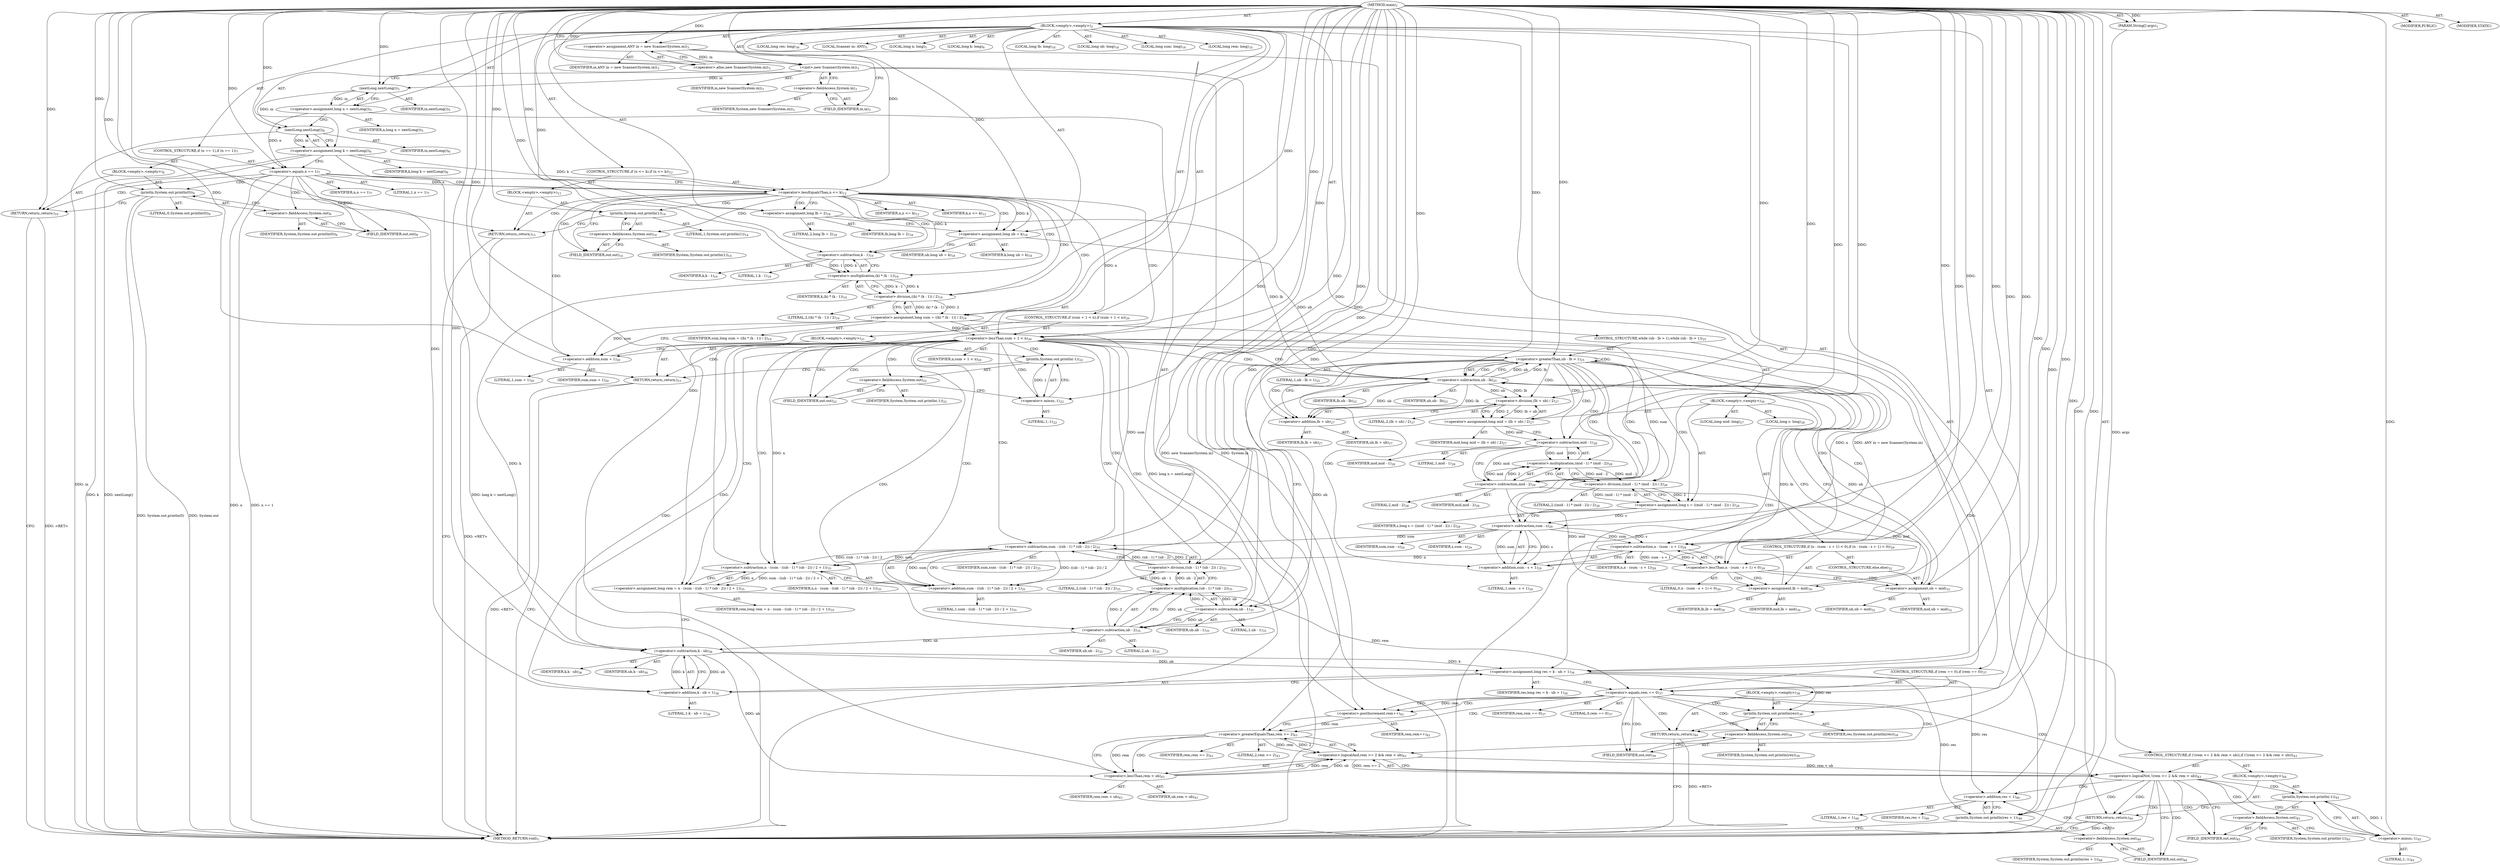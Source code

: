 digraph "main" {  
"19" [label = <(METHOD,main)<SUB>1</SUB>> ]
"20" [label = <(PARAM,String[] args)<SUB>1</SUB>> ]
"21" [label = <(BLOCK,&lt;empty&gt;,&lt;empty&gt;)<SUB>2</SUB>> ]
"4" [label = <(LOCAL,Scanner in: ANY)<SUB>3</SUB>> ]
"22" [label = <(&lt;operator&gt;.assignment,ANY in = new Scanner(System.in))<SUB>3</SUB>> ]
"23" [label = <(IDENTIFIER,in,ANY in = new Scanner(System.in))<SUB>3</SUB>> ]
"24" [label = <(&lt;operator&gt;.alloc,new Scanner(System.in))<SUB>3</SUB>> ]
"25" [label = <(&lt;init&gt;,new Scanner(System.in))<SUB>3</SUB>> ]
"3" [label = <(IDENTIFIER,in,new Scanner(System.in))<SUB>3</SUB>> ]
"26" [label = <(&lt;operator&gt;.fieldAccess,System.in)<SUB>3</SUB>> ]
"27" [label = <(IDENTIFIER,System,new Scanner(System.in))<SUB>3</SUB>> ]
"28" [label = <(FIELD_IDENTIFIER,in,in)<SUB>3</SUB>> ]
"29" [label = <(LOCAL,long n: long)<SUB>5</SUB>> ]
"30" [label = <(&lt;operator&gt;.assignment,long n = nextLong())<SUB>5</SUB>> ]
"31" [label = <(IDENTIFIER,n,long n = nextLong())<SUB>5</SUB>> ]
"32" [label = <(nextLong,nextLong())<SUB>5</SUB>> ]
"33" [label = <(IDENTIFIER,in,nextLong())<SUB>5</SUB>> ]
"34" [label = <(LOCAL,long k: long)<SUB>6</SUB>> ]
"35" [label = <(&lt;operator&gt;.assignment,long k = nextLong())<SUB>6</SUB>> ]
"36" [label = <(IDENTIFIER,k,long k = nextLong())<SUB>6</SUB>> ]
"37" [label = <(nextLong,nextLong())<SUB>6</SUB>> ]
"38" [label = <(IDENTIFIER,in,nextLong())<SUB>6</SUB>> ]
"39" [label = <(CONTROL_STRUCTURE,if (n == 1),if (n == 1))<SUB>7</SUB>> ]
"40" [label = <(&lt;operator&gt;.equals,n == 1)<SUB>7</SUB>> ]
"41" [label = <(IDENTIFIER,n,n == 1)<SUB>7</SUB>> ]
"42" [label = <(LITERAL,1,n == 1)<SUB>7</SUB>> ]
"43" [label = <(BLOCK,&lt;empty&gt;,&lt;empty&gt;)<SUB>8</SUB>> ]
"44" [label = <(println,System.out.println(0))<SUB>9</SUB>> ]
"45" [label = <(&lt;operator&gt;.fieldAccess,System.out)<SUB>9</SUB>> ]
"46" [label = <(IDENTIFIER,System,System.out.println(0))<SUB>9</SUB>> ]
"47" [label = <(FIELD_IDENTIFIER,out,out)<SUB>9</SUB>> ]
"48" [label = <(LITERAL,0,System.out.println(0))<SUB>9</SUB>> ]
"49" [label = <(RETURN,return;,return;)<SUB>10</SUB>> ]
"50" [label = <(CONTROL_STRUCTURE,if (n &lt;= k),if (n &lt;= k))<SUB>12</SUB>> ]
"51" [label = <(&lt;operator&gt;.lessEqualsThan,n &lt;= k)<SUB>12</SUB>> ]
"52" [label = <(IDENTIFIER,n,n &lt;= k)<SUB>12</SUB>> ]
"53" [label = <(IDENTIFIER,k,n &lt;= k)<SUB>12</SUB>> ]
"54" [label = <(BLOCK,&lt;empty&gt;,&lt;empty&gt;)<SUB>13</SUB>> ]
"55" [label = <(println,System.out.println(1))<SUB>14</SUB>> ]
"56" [label = <(&lt;operator&gt;.fieldAccess,System.out)<SUB>14</SUB>> ]
"57" [label = <(IDENTIFIER,System,System.out.println(1))<SUB>14</SUB>> ]
"58" [label = <(FIELD_IDENTIFIER,out,out)<SUB>14</SUB>> ]
"59" [label = <(LITERAL,1,System.out.println(1))<SUB>14</SUB>> ]
"60" [label = <(RETURN,return;,return;)<SUB>15</SUB>> ]
"61" [label = <(LOCAL,long lb: long)<SUB>18</SUB>> ]
"62" [label = <(LOCAL,long ub: long)<SUB>18</SUB>> ]
"63" [label = <(&lt;operator&gt;.assignment,long lb = 2)<SUB>18</SUB>> ]
"64" [label = <(IDENTIFIER,lb,long lb = 2)<SUB>18</SUB>> ]
"65" [label = <(LITERAL,2,long lb = 2)<SUB>18</SUB>> ]
"66" [label = <(&lt;operator&gt;.assignment,long ub = k)<SUB>18</SUB>> ]
"67" [label = <(IDENTIFIER,ub,long ub = k)<SUB>18</SUB>> ]
"68" [label = <(IDENTIFIER,k,long ub = k)<SUB>18</SUB>> ]
"69" [label = <(LOCAL,long sum: long)<SUB>19</SUB>> ]
"70" [label = <(&lt;operator&gt;.assignment,long sum = ((k) * (k - 1)) / 2)<SUB>19</SUB>> ]
"71" [label = <(IDENTIFIER,sum,long sum = ((k) * (k - 1)) / 2)<SUB>19</SUB>> ]
"72" [label = <(&lt;operator&gt;.division,((k) * (k - 1)) / 2)<SUB>19</SUB>> ]
"73" [label = <(&lt;operator&gt;.multiplication,(k) * (k - 1))<SUB>19</SUB>> ]
"74" [label = <(IDENTIFIER,k,(k) * (k - 1))<SUB>19</SUB>> ]
"75" [label = <(&lt;operator&gt;.subtraction,k - 1)<SUB>19</SUB>> ]
"76" [label = <(IDENTIFIER,k,k - 1)<SUB>19</SUB>> ]
"77" [label = <(LITERAL,1,k - 1)<SUB>19</SUB>> ]
"78" [label = <(LITERAL,2,((k) * (k - 1)) / 2)<SUB>19</SUB>> ]
"79" [label = <(CONTROL_STRUCTURE,if (sum + 1 &lt; n),if (sum + 1 &lt; n))<SUB>20</SUB>> ]
"80" [label = <(&lt;operator&gt;.lessThan,sum + 1 &lt; n)<SUB>20</SUB>> ]
"81" [label = <(&lt;operator&gt;.addition,sum + 1)<SUB>20</SUB>> ]
"82" [label = <(IDENTIFIER,sum,sum + 1)<SUB>20</SUB>> ]
"83" [label = <(LITERAL,1,sum + 1)<SUB>20</SUB>> ]
"84" [label = <(IDENTIFIER,n,sum + 1 &lt; n)<SUB>20</SUB>> ]
"85" [label = <(BLOCK,&lt;empty&gt;,&lt;empty&gt;)<SUB>21</SUB>> ]
"86" [label = <(println,System.out.println(-1))<SUB>22</SUB>> ]
"87" [label = <(&lt;operator&gt;.fieldAccess,System.out)<SUB>22</SUB>> ]
"88" [label = <(IDENTIFIER,System,System.out.println(-1))<SUB>22</SUB>> ]
"89" [label = <(FIELD_IDENTIFIER,out,out)<SUB>22</SUB>> ]
"90" [label = <(&lt;operator&gt;.minus,-1)<SUB>22</SUB>> ]
"91" [label = <(LITERAL,1,-1)<SUB>22</SUB>> ]
"92" [label = <(RETURN,return;,return;)<SUB>23</SUB>> ]
"93" [label = <(CONTROL_STRUCTURE,while (ub - lb &gt; 1),while (ub - lb &gt; 1))<SUB>25</SUB>> ]
"94" [label = <(&lt;operator&gt;.greaterThan,ub - lb &gt; 1)<SUB>25</SUB>> ]
"95" [label = <(&lt;operator&gt;.subtraction,ub - lb)<SUB>25</SUB>> ]
"96" [label = <(IDENTIFIER,ub,ub - lb)<SUB>25</SUB>> ]
"97" [label = <(IDENTIFIER,lb,ub - lb)<SUB>25</SUB>> ]
"98" [label = <(LITERAL,1,ub - lb &gt; 1)<SUB>25</SUB>> ]
"99" [label = <(BLOCK,&lt;empty&gt;,&lt;empty&gt;)<SUB>26</SUB>> ]
"100" [label = <(LOCAL,long mid: long)<SUB>27</SUB>> ]
"101" [label = <(&lt;operator&gt;.assignment,long mid = (lb + ub) / 2)<SUB>27</SUB>> ]
"102" [label = <(IDENTIFIER,mid,long mid = (lb + ub) / 2)<SUB>27</SUB>> ]
"103" [label = <(&lt;operator&gt;.division,(lb + ub) / 2)<SUB>27</SUB>> ]
"104" [label = <(&lt;operator&gt;.addition,lb + ub)<SUB>27</SUB>> ]
"105" [label = <(IDENTIFIER,lb,lb + ub)<SUB>27</SUB>> ]
"106" [label = <(IDENTIFIER,ub,lb + ub)<SUB>27</SUB>> ]
"107" [label = <(LITERAL,2,(lb + ub) / 2)<SUB>27</SUB>> ]
"108" [label = <(LOCAL,long s: long)<SUB>28</SUB>> ]
"109" [label = <(&lt;operator&gt;.assignment,long s = ((mid - 1) * (mid - 2)) / 2)<SUB>28</SUB>> ]
"110" [label = <(IDENTIFIER,s,long s = ((mid - 1) * (mid - 2)) / 2)<SUB>28</SUB>> ]
"111" [label = <(&lt;operator&gt;.division,((mid - 1) * (mid - 2)) / 2)<SUB>28</SUB>> ]
"112" [label = <(&lt;operator&gt;.multiplication,(mid - 1) * (mid - 2))<SUB>28</SUB>> ]
"113" [label = <(&lt;operator&gt;.subtraction,mid - 1)<SUB>28</SUB>> ]
"114" [label = <(IDENTIFIER,mid,mid - 1)<SUB>28</SUB>> ]
"115" [label = <(LITERAL,1,mid - 1)<SUB>28</SUB>> ]
"116" [label = <(&lt;operator&gt;.subtraction,mid - 2)<SUB>28</SUB>> ]
"117" [label = <(IDENTIFIER,mid,mid - 2)<SUB>28</SUB>> ]
"118" [label = <(LITERAL,2,mid - 2)<SUB>28</SUB>> ]
"119" [label = <(LITERAL,2,((mid - 1) * (mid - 2)) / 2)<SUB>28</SUB>> ]
"120" [label = <(CONTROL_STRUCTURE,if (n - (sum - s + 1) &lt; 0),if (n - (sum - s + 1) &lt; 0))<SUB>29</SUB>> ]
"121" [label = <(&lt;operator&gt;.lessThan,n - (sum - s + 1) &lt; 0)<SUB>29</SUB>> ]
"122" [label = <(&lt;operator&gt;.subtraction,n - (sum - s + 1))<SUB>29</SUB>> ]
"123" [label = <(IDENTIFIER,n,n - (sum - s + 1))<SUB>29</SUB>> ]
"124" [label = <(&lt;operator&gt;.addition,sum - s + 1)<SUB>29</SUB>> ]
"125" [label = <(&lt;operator&gt;.subtraction,sum - s)<SUB>29</SUB>> ]
"126" [label = <(IDENTIFIER,sum,sum - s)<SUB>29</SUB>> ]
"127" [label = <(IDENTIFIER,s,sum - s)<SUB>29</SUB>> ]
"128" [label = <(LITERAL,1,sum - s + 1)<SUB>29</SUB>> ]
"129" [label = <(LITERAL,0,n - (sum - s + 1) &lt; 0)<SUB>29</SUB>> ]
"130" [label = <(&lt;operator&gt;.assignment,lb = mid)<SUB>30</SUB>> ]
"131" [label = <(IDENTIFIER,lb,lb = mid)<SUB>30</SUB>> ]
"132" [label = <(IDENTIFIER,mid,lb = mid)<SUB>30</SUB>> ]
"133" [label = <(CONTROL_STRUCTURE,else,else)<SUB>32</SUB>> ]
"134" [label = <(&lt;operator&gt;.assignment,ub = mid)<SUB>32</SUB>> ]
"135" [label = <(IDENTIFIER,ub,ub = mid)<SUB>32</SUB>> ]
"136" [label = <(IDENTIFIER,mid,ub = mid)<SUB>32</SUB>> ]
"137" [label = <(LOCAL,long rem: long)<SUB>35</SUB>> ]
"138" [label = <(&lt;operator&gt;.assignment,long rem = n - (sum - ((ub - 1) * (ub - 2)) / 2 + 1))<SUB>35</SUB>> ]
"139" [label = <(IDENTIFIER,rem,long rem = n - (sum - ((ub - 1) * (ub - 2)) / 2 + 1))<SUB>35</SUB>> ]
"140" [label = <(&lt;operator&gt;.subtraction,n - (sum - ((ub - 1) * (ub - 2)) / 2 + 1))<SUB>35</SUB>> ]
"141" [label = <(IDENTIFIER,n,n - (sum - ((ub - 1) * (ub - 2)) / 2 + 1))<SUB>35</SUB>> ]
"142" [label = <(&lt;operator&gt;.addition,sum - ((ub - 1) * (ub - 2)) / 2 + 1)<SUB>35</SUB>> ]
"143" [label = <(&lt;operator&gt;.subtraction,sum - ((ub - 1) * (ub - 2)) / 2)<SUB>35</SUB>> ]
"144" [label = <(IDENTIFIER,sum,sum - ((ub - 1) * (ub - 2)) / 2)<SUB>35</SUB>> ]
"145" [label = <(&lt;operator&gt;.division,((ub - 1) * (ub - 2)) / 2)<SUB>35</SUB>> ]
"146" [label = <(&lt;operator&gt;.multiplication,(ub - 1) * (ub - 2))<SUB>35</SUB>> ]
"147" [label = <(&lt;operator&gt;.subtraction,ub - 1)<SUB>35</SUB>> ]
"148" [label = <(IDENTIFIER,ub,ub - 1)<SUB>35</SUB>> ]
"149" [label = <(LITERAL,1,ub - 1)<SUB>35</SUB>> ]
"150" [label = <(&lt;operator&gt;.subtraction,ub - 2)<SUB>35</SUB>> ]
"151" [label = <(IDENTIFIER,ub,ub - 2)<SUB>35</SUB>> ]
"152" [label = <(LITERAL,2,ub - 2)<SUB>35</SUB>> ]
"153" [label = <(LITERAL,2,((ub - 1) * (ub - 2)) / 2)<SUB>35</SUB>> ]
"154" [label = <(LITERAL,1,sum - ((ub - 1) * (ub - 2)) / 2 + 1)<SUB>35</SUB>> ]
"155" [label = <(LOCAL,long res: long)<SUB>36</SUB>> ]
"156" [label = <(&lt;operator&gt;.assignment,long res = k - ub + 1)<SUB>36</SUB>> ]
"157" [label = <(IDENTIFIER,res,long res = k - ub + 1)<SUB>36</SUB>> ]
"158" [label = <(&lt;operator&gt;.addition,k - ub + 1)<SUB>36</SUB>> ]
"159" [label = <(&lt;operator&gt;.subtraction,k - ub)<SUB>36</SUB>> ]
"160" [label = <(IDENTIFIER,k,k - ub)<SUB>36</SUB>> ]
"161" [label = <(IDENTIFIER,ub,k - ub)<SUB>36</SUB>> ]
"162" [label = <(LITERAL,1,k - ub + 1)<SUB>36</SUB>> ]
"163" [label = <(CONTROL_STRUCTURE,if (rem == 0),if (rem == 0))<SUB>37</SUB>> ]
"164" [label = <(&lt;operator&gt;.equals,rem == 0)<SUB>37</SUB>> ]
"165" [label = <(IDENTIFIER,rem,rem == 0)<SUB>37</SUB>> ]
"166" [label = <(LITERAL,0,rem == 0)<SUB>37</SUB>> ]
"167" [label = <(BLOCK,&lt;empty&gt;,&lt;empty&gt;)<SUB>38</SUB>> ]
"168" [label = <(println,System.out.println(res))<SUB>39</SUB>> ]
"169" [label = <(&lt;operator&gt;.fieldAccess,System.out)<SUB>39</SUB>> ]
"170" [label = <(IDENTIFIER,System,System.out.println(res))<SUB>39</SUB>> ]
"171" [label = <(FIELD_IDENTIFIER,out,out)<SUB>39</SUB>> ]
"172" [label = <(IDENTIFIER,res,System.out.println(res))<SUB>39</SUB>> ]
"173" [label = <(RETURN,return;,return;)<SUB>40</SUB>> ]
"174" [label = <(&lt;operator&gt;.postIncrement,rem++)<SUB>42</SUB>> ]
"175" [label = <(IDENTIFIER,rem,rem++)<SUB>42</SUB>> ]
"176" [label = <(CONTROL_STRUCTURE,if (!(rem &gt;= 2 &amp;&amp; rem &lt; ub)),if (!(rem &gt;= 2 &amp;&amp; rem &lt; ub)))<SUB>43</SUB>> ]
"177" [label = <(&lt;operator&gt;.logicalNot,!(rem &gt;= 2 &amp;&amp; rem &lt; ub))<SUB>43</SUB>> ]
"178" [label = <(&lt;operator&gt;.logicalAnd,rem &gt;= 2 &amp;&amp; rem &lt; ub)<SUB>43</SUB>> ]
"179" [label = <(&lt;operator&gt;.greaterEqualsThan,rem &gt;= 2)<SUB>43</SUB>> ]
"180" [label = <(IDENTIFIER,rem,rem &gt;= 2)<SUB>43</SUB>> ]
"181" [label = <(LITERAL,2,rem &gt;= 2)<SUB>43</SUB>> ]
"182" [label = <(&lt;operator&gt;.lessThan,rem &lt; ub)<SUB>43</SUB>> ]
"183" [label = <(IDENTIFIER,rem,rem &lt; ub)<SUB>43</SUB>> ]
"184" [label = <(IDENTIFIER,ub,rem &lt; ub)<SUB>43</SUB>> ]
"185" [label = <(BLOCK,&lt;empty&gt;,&lt;empty&gt;)<SUB>44</SUB>> ]
"186" [label = <(println,System.out.println(-1))<SUB>45</SUB>> ]
"187" [label = <(&lt;operator&gt;.fieldAccess,System.out)<SUB>45</SUB>> ]
"188" [label = <(IDENTIFIER,System,System.out.println(-1))<SUB>45</SUB>> ]
"189" [label = <(FIELD_IDENTIFIER,out,out)<SUB>45</SUB>> ]
"190" [label = <(&lt;operator&gt;.minus,-1)<SUB>45</SUB>> ]
"191" [label = <(LITERAL,1,-1)<SUB>45</SUB>> ]
"192" [label = <(RETURN,return;,return;)<SUB>46</SUB>> ]
"193" [label = <(println,System.out.println(res + 1))<SUB>48</SUB>> ]
"194" [label = <(&lt;operator&gt;.fieldAccess,System.out)<SUB>48</SUB>> ]
"195" [label = <(IDENTIFIER,System,System.out.println(res + 1))<SUB>48</SUB>> ]
"196" [label = <(FIELD_IDENTIFIER,out,out)<SUB>48</SUB>> ]
"197" [label = <(&lt;operator&gt;.addition,res + 1)<SUB>48</SUB>> ]
"198" [label = <(IDENTIFIER,res,res + 1)<SUB>48</SUB>> ]
"199" [label = <(LITERAL,1,res + 1)<SUB>48</SUB>> ]
"200" [label = <(MODIFIER,PUBLIC)> ]
"201" [label = <(MODIFIER,STATIC)> ]
"202" [label = <(METHOD_RETURN,void)<SUB>1</SUB>> ]
  "19" -> "20"  [ label = "AST: "] 
  "19" -> "21"  [ label = "AST: "] 
  "19" -> "200"  [ label = "AST: "] 
  "19" -> "201"  [ label = "AST: "] 
  "19" -> "202"  [ label = "AST: "] 
  "21" -> "4"  [ label = "AST: "] 
  "21" -> "22"  [ label = "AST: "] 
  "21" -> "25"  [ label = "AST: "] 
  "21" -> "29"  [ label = "AST: "] 
  "21" -> "30"  [ label = "AST: "] 
  "21" -> "34"  [ label = "AST: "] 
  "21" -> "35"  [ label = "AST: "] 
  "21" -> "39"  [ label = "AST: "] 
  "21" -> "50"  [ label = "AST: "] 
  "21" -> "61"  [ label = "AST: "] 
  "21" -> "62"  [ label = "AST: "] 
  "21" -> "63"  [ label = "AST: "] 
  "21" -> "66"  [ label = "AST: "] 
  "21" -> "69"  [ label = "AST: "] 
  "21" -> "70"  [ label = "AST: "] 
  "21" -> "79"  [ label = "AST: "] 
  "21" -> "93"  [ label = "AST: "] 
  "21" -> "137"  [ label = "AST: "] 
  "21" -> "138"  [ label = "AST: "] 
  "21" -> "155"  [ label = "AST: "] 
  "21" -> "156"  [ label = "AST: "] 
  "21" -> "163"  [ label = "AST: "] 
  "21" -> "174"  [ label = "AST: "] 
  "21" -> "176"  [ label = "AST: "] 
  "21" -> "193"  [ label = "AST: "] 
  "22" -> "23"  [ label = "AST: "] 
  "22" -> "24"  [ label = "AST: "] 
  "25" -> "3"  [ label = "AST: "] 
  "25" -> "26"  [ label = "AST: "] 
  "26" -> "27"  [ label = "AST: "] 
  "26" -> "28"  [ label = "AST: "] 
  "30" -> "31"  [ label = "AST: "] 
  "30" -> "32"  [ label = "AST: "] 
  "32" -> "33"  [ label = "AST: "] 
  "35" -> "36"  [ label = "AST: "] 
  "35" -> "37"  [ label = "AST: "] 
  "37" -> "38"  [ label = "AST: "] 
  "39" -> "40"  [ label = "AST: "] 
  "39" -> "43"  [ label = "AST: "] 
  "40" -> "41"  [ label = "AST: "] 
  "40" -> "42"  [ label = "AST: "] 
  "43" -> "44"  [ label = "AST: "] 
  "43" -> "49"  [ label = "AST: "] 
  "44" -> "45"  [ label = "AST: "] 
  "44" -> "48"  [ label = "AST: "] 
  "45" -> "46"  [ label = "AST: "] 
  "45" -> "47"  [ label = "AST: "] 
  "50" -> "51"  [ label = "AST: "] 
  "50" -> "54"  [ label = "AST: "] 
  "51" -> "52"  [ label = "AST: "] 
  "51" -> "53"  [ label = "AST: "] 
  "54" -> "55"  [ label = "AST: "] 
  "54" -> "60"  [ label = "AST: "] 
  "55" -> "56"  [ label = "AST: "] 
  "55" -> "59"  [ label = "AST: "] 
  "56" -> "57"  [ label = "AST: "] 
  "56" -> "58"  [ label = "AST: "] 
  "63" -> "64"  [ label = "AST: "] 
  "63" -> "65"  [ label = "AST: "] 
  "66" -> "67"  [ label = "AST: "] 
  "66" -> "68"  [ label = "AST: "] 
  "70" -> "71"  [ label = "AST: "] 
  "70" -> "72"  [ label = "AST: "] 
  "72" -> "73"  [ label = "AST: "] 
  "72" -> "78"  [ label = "AST: "] 
  "73" -> "74"  [ label = "AST: "] 
  "73" -> "75"  [ label = "AST: "] 
  "75" -> "76"  [ label = "AST: "] 
  "75" -> "77"  [ label = "AST: "] 
  "79" -> "80"  [ label = "AST: "] 
  "79" -> "85"  [ label = "AST: "] 
  "80" -> "81"  [ label = "AST: "] 
  "80" -> "84"  [ label = "AST: "] 
  "81" -> "82"  [ label = "AST: "] 
  "81" -> "83"  [ label = "AST: "] 
  "85" -> "86"  [ label = "AST: "] 
  "85" -> "92"  [ label = "AST: "] 
  "86" -> "87"  [ label = "AST: "] 
  "86" -> "90"  [ label = "AST: "] 
  "87" -> "88"  [ label = "AST: "] 
  "87" -> "89"  [ label = "AST: "] 
  "90" -> "91"  [ label = "AST: "] 
  "93" -> "94"  [ label = "AST: "] 
  "93" -> "99"  [ label = "AST: "] 
  "94" -> "95"  [ label = "AST: "] 
  "94" -> "98"  [ label = "AST: "] 
  "95" -> "96"  [ label = "AST: "] 
  "95" -> "97"  [ label = "AST: "] 
  "99" -> "100"  [ label = "AST: "] 
  "99" -> "101"  [ label = "AST: "] 
  "99" -> "108"  [ label = "AST: "] 
  "99" -> "109"  [ label = "AST: "] 
  "99" -> "120"  [ label = "AST: "] 
  "101" -> "102"  [ label = "AST: "] 
  "101" -> "103"  [ label = "AST: "] 
  "103" -> "104"  [ label = "AST: "] 
  "103" -> "107"  [ label = "AST: "] 
  "104" -> "105"  [ label = "AST: "] 
  "104" -> "106"  [ label = "AST: "] 
  "109" -> "110"  [ label = "AST: "] 
  "109" -> "111"  [ label = "AST: "] 
  "111" -> "112"  [ label = "AST: "] 
  "111" -> "119"  [ label = "AST: "] 
  "112" -> "113"  [ label = "AST: "] 
  "112" -> "116"  [ label = "AST: "] 
  "113" -> "114"  [ label = "AST: "] 
  "113" -> "115"  [ label = "AST: "] 
  "116" -> "117"  [ label = "AST: "] 
  "116" -> "118"  [ label = "AST: "] 
  "120" -> "121"  [ label = "AST: "] 
  "120" -> "130"  [ label = "AST: "] 
  "120" -> "133"  [ label = "AST: "] 
  "121" -> "122"  [ label = "AST: "] 
  "121" -> "129"  [ label = "AST: "] 
  "122" -> "123"  [ label = "AST: "] 
  "122" -> "124"  [ label = "AST: "] 
  "124" -> "125"  [ label = "AST: "] 
  "124" -> "128"  [ label = "AST: "] 
  "125" -> "126"  [ label = "AST: "] 
  "125" -> "127"  [ label = "AST: "] 
  "130" -> "131"  [ label = "AST: "] 
  "130" -> "132"  [ label = "AST: "] 
  "133" -> "134"  [ label = "AST: "] 
  "134" -> "135"  [ label = "AST: "] 
  "134" -> "136"  [ label = "AST: "] 
  "138" -> "139"  [ label = "AST: "] 
  "138" -> "140"  [ label = "AST: "] 
  "140" -> "141"  [ label = "AST: "] 
  "140" -> "142"  [ label = "AST: "] 
  "142" -> "143"  [ label = "AST: "] 
  "142" -> "154"  [ label = "AST: "] 
  "143" -> "144"  [ label = "AST: "] 
  "143" -> "145"  [ label = "AST: "] 
  "145" -> "146"  [ label = "AST: "] 
  "145" -> "153"  [ label = "AST: "] 
  "146" -> "147"  [ label = "AST: "] 
  "146" -> "150"  [ label = "AST: "] 
  "147" -> "148"  [ label = "AST: "] 
  "147" -> "149"  [ label = "AST: "] 
  "150" -> "151"  [ label = "AST: "] 
  "150" -> "152"  [ label = "AST: "] 
  "156" -> "157"  [ label = "AST: "] 
  "156" -> "158"  [ label = "AST: "] 
  "158" -> "159"  [ label = "AST: "] 
  "158" -> "162"  [ label = "AST: "] 
  "159" -> "160"  [ label = "AST: "] 
  "159" -> "161"  [ label = "AST: "] 
  "163" -> "164"  [ label = "AST: "] 
  "163" -> "167"  [ label = "AST: "] 
  "164" -> "165"  [ label = "AST: "] 
  "164" -> "166"  [ label = "AST: "] 
  "167" -> "168"  [ label = "AST: "] 
  "167" -> "173"  [ label = "AST: "] 
  "168" -> "169"  [ label = "AST: "] 
  "168" -> "172"  [ label = "AST: "] 
  "169" -> "170"  [ label = "AST: "] 
  "169" -> "171"  [ label = "AST: "] 
  "174" -> "175"  [ label = "AST: "] 
  "176" -> "177"  [ label = "AST: "] 
  "176" -> "185"  [ label = "AST: "] 
  "177" -> "178"  [ label = "AST: "] 
  "178" -> "179"  [ label = "AST: "] 
  "178" -> "182"  [ label = "AST: "] 
  "179" -> "180"  [ label = "AST: "] 
  "179" -> "181"  [ label = "AST: "] 
  "182" -> "183"  [ label = "AST: "] 
  "182" -> "184"  [ label = "AST: "] 
  "185" -> "186"  [ label = "AST: "] 
  "185" -> "192"  [ label = "AST: "] 
  "186" -> "187"  [ label = "AST: "] 
  "186" -> "190"  [ label = "AST: "] 
  "187" -> "188"  [ label = "AST: "] 
  "187" -> "189"  [ label = "AST: "] 
  "190" -> "191"  [ label = "AST: "] 
  "193" -> "194"  [ label = "AST: "] 
  "193" -> "197"  [ label = "AST: "] 
  "194" -> "195"  [ label = "AST: "] 
  "194" -> "196"  [ label = "AST: "] 
  "197" -> "198"  [ label = "AST: "] 
  "197" -> "199"  [ label = "AST: "] 
  "22" -> "28"  [ label = "CFG: "] 
  "25" -> "32"  [ label = "CFG: "] 
  "30" -> "37"  [ label = "CFG: "] 
  "35" -> "40"  [ label = "CFG: "] 
  "63" -> "66"  [ label = "CFG: "] 
  "66" -> "75"  [ label = "CFG: "] 
  "70" -> "81"  [ label = "CFG: "] 
  "138" -> "159"  [ label = "CFG: "] 
  "156" -> "164"  [ label = "CFG: "] 
  "174" -> "179"  [ label = "CFG: "] 
  "193" -> "202"  [ label = "CFG: "] 
  "24" -> "22"  [ label = "CFG: "] 
  "26" -> "25"  [ label = "CFG: "] 
  "32" -> "30"  [ label = "CFG: "] 
  "37" -> "35"  [ label = "CFG: "] 
  "40" -> "47"  [ label = "CFG: "] 
  "40" -> "51"  [ label = "CFG: "] 
  "51" -> "58"  [ label = "CFG: "] 
  "51" -> "63"  [ label = "CFG: "] 
  "72" -> "70"  [ label = "CFG: "] 
  "80" -> "89"  [ label = "CFG: "] 
  "80" -> "95"  [ label = "CFG: "] 
  "94" -> "104"  [ label = "CFG: "] 
  "94" -> "147"  [ label = "CFG: "] 
  "140" -> "138"  [ label = "CFG: "] 
  "158" -> "156"  [ label = "CFG: "] 
  "164" -> "171"  [ label = "CFG: "] 
  "164" -> "174"  [ label = "CFG: "] 
  "177" -> "189"  [ label = "CFG: "] 
  "177" -> "196"  [ label = "CFG: "] 
  "194" -> "197"  [ label = "CFG: "] 
  "197" -> "193"  [ label = "CFG: "] 
  "28" -> "26"  [ label = "CFG: "] 
  "44" -> "49"  [ label = "CFG: "] 
  "49" -> "202"  [ label = "CFG: "] 
  "55" -> "60"  [ label = "CFG: "] 
  "60" -> "202"  [ label = "CFG: "] 
  "73" -> "72"  [ label = "CFG: "] 
  "81" -> "80"  [ label = "CFG: "] 
  "86" -> "92"  [ label = "CFG: "] 
  "92" -> "202"  [ label = "CFG: "] 
  "95" -> "94"  [ label = "CFG: "] 
  "101" -> "113"  [ label = "CFG: "] 
  "109" -> "125"  [ label = "CFG: "] 
  "142" -> "140"  [ label = "CFG: "] 
  "159" -> "158"  [ label = "CFG: "] 
  "168" -> "173"  [ label = "CFG: "] 
  "173" -> "202"  [ label = "CFG: "] 
  "178" -> "177"  [ label = "CFG: "] 
  "186" -> "192"  [ label = "CFG: "] 
  "192" -> "202"  [ label = "CFG: "] 
  "196" -> "194"  [ label = "CFG: "] 
  "45" -> "44"  [ label = "CFG: "] 
  "56" -> "55"  [ label = "CFG: "] 
  "75" -> "73"  [ label = "CFG: "] 
  "87" -> "90"  [ label = "CFG: "] 
  "90" -> "86"  [ label = "CFG: "] 
  "103" -> "101"  [ label = "CFG: "] 
  "111" -> "109"  [ label = "CFG: "] 
  "121" -> "130"  [ label = "CFG: "] 
  "121" -> "134"  [ label = "CFG: "] 
  "130" -> "95"  [ label = "CFG: "] 
  "143" -> "142"  [ label = "CFG: "] 
  "169" -> "168"  [ label = "CFG: "] 
  "179" -> "178"  [ label = "CFG: "] 
  "179" -> "182"  [ label = "CFG: "] 
  "182" -> "178"  [ label = "CFG: "] 
  "187" -> "190"  [ label = "CFG: "] 
  "190" -> "186"  [ label = "CFG: "] 
  "47" -> "45"  [ label = "CFG: "] 
  "58" -> "56"  [ label = "CFG: "] 
  "89" -> "87"  [ label = "CFG: "] 
  "104" -> "103"  [ label = "CFG: "] 
  "112" -> "111"  [ label = "CFG: "] 
  "122" -> "121"  [ label = "CFG: "] 
  "134" -> "95"  [ label = "CFG: "] 
  "145" -> "143"  [ label = "CFG: "] 
  "171" -> "169"  [ label = "CFG: "] 
  "189" -> "187"  [ label = "CFG: "] 
  "113" -> "116"  [ label = "CFG: "] 
  "116" -> "112"  [ label = "CFG: "] 
  "124" -> "122"  [ label = "CFG: "] 
  "146" -> "145"  [ label = "CFG: "] 
  "125" -> "124"  [ label = "CFG: "] 
  "147" -> "150"  [ label = "CFG: "] 
  "150" -> "146"  [ label = "CFG: "] 
  "19" -> "24"  [ label = "CFG: "] 
  "192" -> "202"  [ label = "DDG: &lt;RET&gt;"] 
  "92" -> "202"  [ label = "DDG: &lt;RET&gt;"] 
  "173" -> "202"  [ label = "DDG: &lt;RET&gt;"] 
  "49" -> "202"  [ label = "DDG: &lt;RET&gt;"] 
  "60" -> "202"  [ label = "DDG: &lt;RET&gt;"] 
  "20" -> "202"  [ label = "DDG: args"] 
  "22" -> "202"  [ label = "DDG: ANY in = new Scanner(System.in)"] 
  "25" -> "202"  [ label = "DDG: System.in"] 
  "25" -> "202"  [ label = "DDG: new Scanner(System.in)"] 
  "30" -> "202"  [ label = "DDG: long n = nextLong()"] 
  "35" -> "202"  [ label = "DDG: k"] 
  "37" -> "202"  [ label = "DDG: in"] 
  "35" -> "202"  [ label = "DDG: nextLong()"] 
  "35" -> "202"  [ label = "DDG: long k = nextLong()"] 
  "40" -> "202"  [ label = "DDG: n"] 
  "40" -> "202"  [ label = "DDG: n == 1"] 
  "44" -> "202"  [ label = "DDG: System.out"] 
  "44" -> "202"  [ label = "DDG: System.out.println(0)"] 
  "19" -> "20"  [ label = "DDG: "] 
  "19" -> "22"  [ label = "DDG: "] 
  "32" -> "30"  [ label = "DDG: in"] 
  "37" -> "35"  [ label = "DDG: in"] 
  "19" -> "63"  [ label = "DDG: "] 
  "51" -> "66"  [ label = "DDG: k"] 
  "19" -> "66"  [ label = "DDG: "] 
  "72" -> "70"  [ label = "DDG: (k) * (k - 1)"] 
  "72" -> "70"  [ label = "DDG: 2"] 
  "140" -> "138"  [ label = "DDG: n"] 
  "140" -> "138"  [ label = "DDG: sum - ((ub - 1) * (ub - 2)) / 2 + 1"] 
  "159" -> "156"  [ label = "DDG: k"] 
  "159" -> "156"  [ label = "DDG: ub"] 
  "19" -> "156"  [ label = "DDG: "] 
  "22" -> "25"  [ label = "DDG: in"] 
  "19" -> "25"  [ label = "DDG: "] 
  "164" -> "174"  [ label = "DDG: rem"] 
  "19" -> "174"  [ label = "DDG: "] 
  "156" -> "193"  [ label = "DDG: res"] 
  "19" -> "193"  [ label = "DDG: "] 
  "25" -> "32"  [ label = "DDG: in"] 
  "19" -> "32"  [ label = "DDG: "] 
  "32" -> "37"  [ label = "DDG: in"] 
  "19" -> "37"  [ label = "DDG: "] 
  "30" -> "40"  [ label = "DDG: n"] 
  "19" -> "40"  [ label = "DDG: "] 
  "19" -> "49"  [ label = "DDG: "] 
  "40" -> "51"  [ label = "DDG: n"] 
  "19" -> "51"  [ label = "DDG: "] 
  "35" -> "51"  [ label = "DDG: k"] 
  "19" -> "60"  [ label = "DDG: "] 
  "73" -> "72"  [ label = "DDG: k"] 
  "73" -> "72"  [ label = "DDG: k - 1"] 
  "19" -> "72"  [ label = "DDG: "] 
  "70" -> "80"  [ label = "DDG: sum"] 
  "19" -> "80"  [ label = "DDG: "] 
  "51" -> "80"  [ label = "DDG: n"] 
  "19" -> "92"  [ label = "DDG: "] 
  "95" -> "94"  [ label = "DDG: ub"] 
  "95" -> "94"  [ label = "DDG: lb"] 
  "19" -> "94"  [ label = "DDG: "] 
  "103" -> "101"  [ label = "DDG: lb + ub"] 
  "103" -> "101"  [ label = "DDG: 2"] 
  "111" -> "109"  [ label = "DDG: (mid - 1) * (mid - 2)"] 
  "111" -> "109"  [ label = "DDG: 2"] 
  "80" -> "140"  [ label = "DDG: n"] 
  "122" -> "140"  [ label = "DDG: n"] 
  "19" -> "140"  [ label = "DDG: "] 
  "143" -> "140"  [ label = "DDG: sum"] 
  "143" -> "140"  [ label = "DDG: ((ub - 1) * (ub - 2)) / 2"] 
  "159" -> "158"  [ label = "DDG: k"] 
  "159" -> "158"  [ label = "DDG: ub"] 
  "19" -> "158"  [ label = "DDG: "] 
  "138" -> "164"  [ label = "DDG: rem"] 
  "19" -> "164"  [ label = "DDG: "] 
  "19" -> "173"  [ label = "DDG: "] 
  "178" -> "177"  [ label = "DDG: rem &gt;= 2"] 
  "178" -> "177"  [ label = "DDG: rem &lt; ub"] 
  "19" -> "192"  [ label = "DDG: "] 
  "156" -> "197"  [ label = "DDG: res"] 
  "19" -> "197"  [ label = "DDG: "] 
  "19" -> "44"  [ label = "DDG: "] 
  "19" -> "55"  [ label = "DDG: "] 
  "75" -> "73"  [ label = "DDG: k"] 
  "19" -> "73"  [ label = "DDG: "] 
  "75" -> "73"  [ label = "DDG: 1"] 
  "70" -> "81"  [ label = "DDG: sum"] 
  "19" -> "81"  [ label = "DDG: "] 
  "90" -> "86"  [ label = "DDG: 1"] 
  "66" -> "95"  [ label = "DDG: ub"] 
  "134" -> "95"  [ label = "DDG: ub"] 
  "19" -> "95"  [ label = "DDG: "] 
  "63" -> "95"  [ label = "DDG: lb"] 
  "130" -> "95"  [ label = "DDG: lb"] 
  "116" -> "130"  [ label = "DDG: mid"] 
  "19" -> "130"  [ label = "DDG: "] 
  "143" -> "142"  [ label = "DDG: sum"] 
  "143" -> "142"  [ label = "DDG: ((ub - 1) * (ub - 2)) / 2"] 
  "19" -> "142"  [ label = "DDG: "] 
  "73" -> "159"  [ label = "DDG: k"] 
  "19" -> "159"  [ label = "DDG: "] 
  "150" -> "159"  [ label = "DDG: ub"] 
  "156" -> "168"  [ label = "DDG: res"] 
  "19" -> "168"  [ label = "DDG: "] 
  "179" -> "178"  [ label = "DDG: rem"] 
  "179" -> "178"  [ label = "DDG: 2"] 
  "182" -> "178"  [ label = "DDG: rem"] 
  "182" -> "178"  [ label = "DDG: ub"] 
  "190" -> "186"  [ label = "DDG: 1"] 
  "19" -> "75"  [ label = "DDG: "] 
  "51" -> "75"  [ label = "DDG: k"] 
  "19" -> "90"  [ label = "DDG: "] 
  "95" -> "103"  [ label = "DDG: lb"] 
  "19" -> "103"  [ label = "DDG: "] 
  "95" -> "103"  [ label = "DDG: ub"] 
  "112" -> "111"  [ label = "DDG: mid - 1"] 
  "112" -> "111"  [ label = "DDG: mid - 2"] 
  "19" -> "111"  [ label = "DDG: "] 
  "122" -> "121"  [ label = "DDG: n"] 
  "122" -> "121"  [ label = "DDG: sum - s + 1"] 
  "19" -> "121"  [ label = "DDG: "] 
  "116" -> "134"  [ label = "DDG: mid"] 
  "19" -> "134"  [ label = "DDG: "] 
  "125" -> "143"  [ label = "DDG: sum"] 
  "19" -> "143"  [ label = "DDG: "] 
  "70" -> "143"  [ label = "DDG: sum"] 
  "145" -> "143"  [ label = "DDG: (ub - 1) * (ub - 2)"] 
  "145" -> "143"  [ label = "DDG: 2"] 
  "174" -> "179"  [ label = "DDG: rem"] 
  "19" -> "179"  [ label = "DDG: "] 
  "179" -> "182"  [ label = "DDG: rem"] 
  "19" -> "182"  [ label = "DDG: "] 
  "159" -> "182"  [ label = "DDG: ub"] 
  "19" -> "190"  [ label = "DDG: "] 
  "95" -> "104"  [ label = "DDG: lb"] 
  "19" -> "104"  [ label = "DDG: "] 
  "95" -> "104"  [ label = "DDG: ub"] 
  "113" -> "112"  [ label = "DDG: mid"] 
  "113" -> "112"  [ label = "DDG: 1"] 
  "116" -> "112"  [ label = "DDG: mid"] 
  "116" -> "112"  [ label = "DDG: 2"] 
  "80" -> "122"  [ label = "DDG: n"] 
  "19" -> "122"  [ label = "DDG: "] 
  "125" -> "122"  [ label = "DDG: sum"] 
  "125" -> "122"  [ label = "DDG: s"] 
  "146" -> "145"  [ label = "DDG: ub - 1"] 
  "146" -> "145"  [ label = "DDG: ub - 2"] 
  "19" -> "145"  [ label = "DDG: "] 
  "101" -> "113"  [ label = "DDG: mid"] 
  "19" -> "113"  [ label = "DDG: "] 
  "113" -> "116"  [ label = "DDG: mid"] 
  "19" -> "116"  [ label = "DDG: "] 
  "125" -> "124"  [ label = "DDG: sum"] 
  "125" -> "124"  [ label = "DDG: s"] 
  "19" -> "124"  [ label = "DDG: "] 
  "147" -> "146"  [ label = "DDG: ub"] 
  "147" -> "146"  [ label = "DDG: 1"] 
  "150" -> "146"  [ label = "DDG: ub"] 
  "150" -> "146"  [ label = "DDG: 2"] 
  "19" -> "125"  [ label = "DDG: "] 
  "70" -> "125"  [ label = "DDG: sum"] 
  "109" -> "125"  [ label = "DDG: s"] 
  "95" -> "147"  [ label = "DDG: ub"] 
  "19" -> "147"  [ label = "DDG: "] 
  "147" -> "150"  [ label = "DDG: ub"] 
  "19" -> "150"  [ label = "DDG: "] 
  "40" -> "51"  [ label = "CDG: "] 
  "40" -> "44"  [ label = "CDG: "] 
  "40" -> "47"  [ label = "CDG: "] 
  "40" -> "49"  [ label = "CDG: "] 
  "40" -> "45"  [ label = "CDG: "] 
  "51" -> "60"  [ label = "CDG: "] 
  "51" -> "73"  [ label = "CDG: "] 
  "51" -> "75"  [ label = "CDG: "] 
  "51" -> "81"  [ label = "CDG: "] 
  "51" -> "56"  [ label = "CDG: "] 
  "51" -> "80"  [ label = "CDG: "] 
  "51" -> "58"  [ label = "CDG: "] 
  "51" -> "70"  [ label = "CDG: "] 
  "51" -> "66"  [ label = "CDG: "] 
  "51" -> "72"  [ label = "CDG: "] 
  "51" -> "63"  [ label = "CDG: "] 
  "51" -> "55"  [ label = "CDG: "] 
  "80" -> "94"  [ label = "CDG: "] 
  "80" -> "145"  [ label = "CDG: "] 
  "80" -> "146"  [ label = "CDG: "] 
  "80" -> "150"  [ label = "CDG: "] 
  "80" -> "95"  [ label = "CDG: "] 
  "80" -> "92"  [ label = "CDG: "] 
  "80" -> "87"  [ label = "CDG: "] 
  "80" -> "138"  [ label = "CDG: "] 
  "80" -> "90"  [ label = "CDG: "] 
  "80" -> "164"  [ label = "CDG: "] 
  "80" -> "158"  [ label = "CDG: "] 
  "80" -> "86"  [ label = "CDG: "] 
  "80" -> "89"  [ label = "CDG: "] 
  "80" -> "142"  [ label = "CDG: "] 
  "80" -> "159"  [ label = "CDG: "] 
  "80" -> "140"  [ label = "CDG: "] 
  "80" -> "143"  [ label = "CDG: "] 
  "80" -> "147"  [ label = "CDG: "] 
  "80" -> "156"  [ label = "CDG: "] 
  "94" -> "94"  [ label = "CDG: "] 
  "94" -> "113"  [ label = "CDG: "] 
  "94" -> "103"  [ label = "CDG: "] 
  "94" -> "104"  [ label = "CDG: "] 
  "94" -> "121"  [ label = "CDG: "] 
  "94" -> "95"  [ label = "CDG: "] 
  "94" -> "112"  [ label = "CDG: "] 
  "94" -> "101"  [ label = "CDG: "] 
  "94" -> "111"  [ label = "CDG: "] 
  "94" -> "116"  [ label = "CDG: "] 
  "94" -> "122"  [ label = "CDG: "] 
  "94" -> "124"  [ label = "CDG: "] 
  "94" -> "125"  [ label = "CDG: "] 
  "94" -> "109"  [ label = "CDG: "] 
  "164" -> "169"  [ label = "CDG: "] 
  "164" -> "179"  [ label = "CDG: "] 
  "164" -> "178"  [ label = "CDG: "] 
  "164" -> "168"  [ label = "CDG: "] 
  "164" -> "173"  [ label = "CDG: "] 
  "164" -> "174"  [ label = "CDG: "] 
  "164" -> "171"  [ label = "CDG: "] 
  "164" -> "177"  [ label = "CDG: "] 
  "177" -> "192"  [ label = "CDG: "] 
  "177" -> "196"  [ label = "CDG: "] 
  "177" -> "197"  [ label = "CDG: "] 
  "177" -> "189"  [ label = "CDG: "] 
  "177" -> "187"  [ label = "CDG: "] 
  "177" -> "190"  [ label = "CDG: "] 
  "177" -> "194"  [ label = "CDG: "] 
  "177" -> "186"  [ label = "CDG: "] 
  "177" -> "193"  [ label = "CDG: "] 
  "121" -> "134"  [ label = "CDG: "] 
  "121" -> "130"  [ label = "CDG: "] 
  "179" -> "182"  [ label = "CDG: "] 
}
